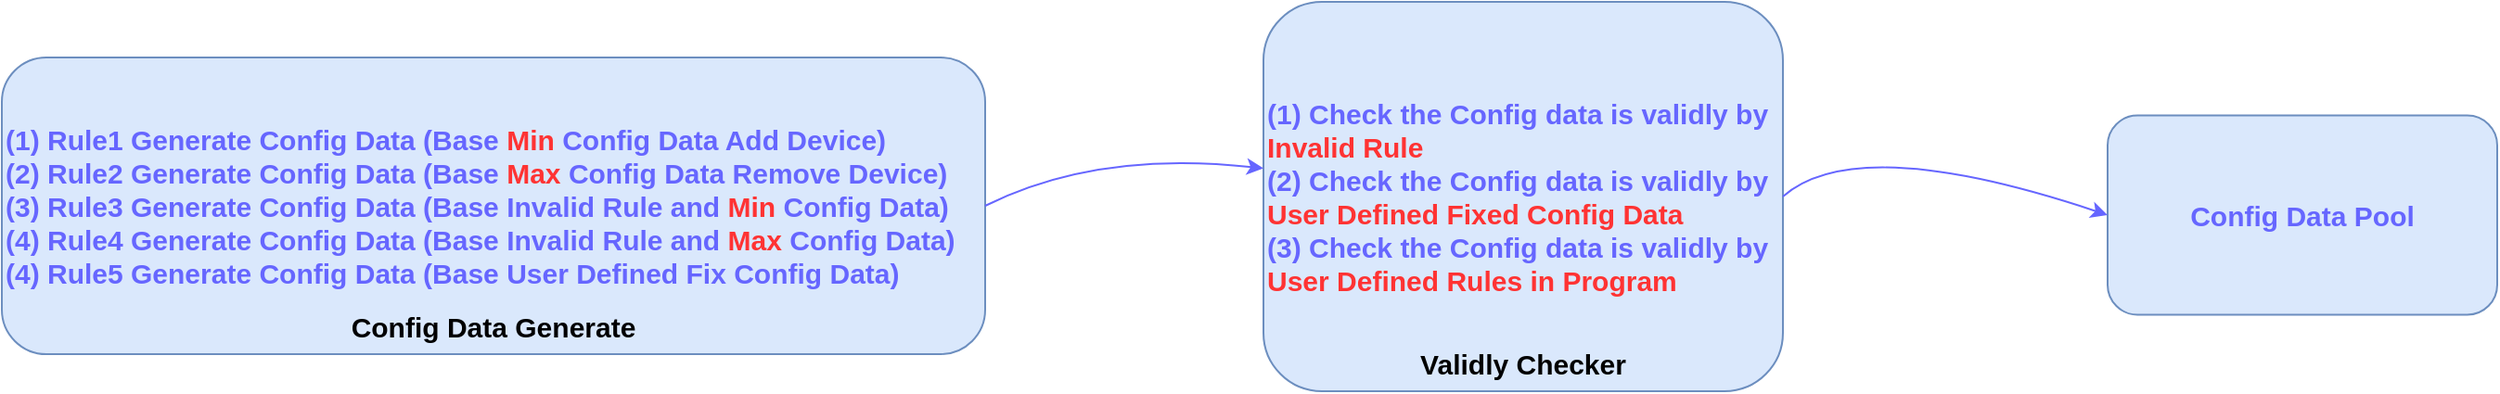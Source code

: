 <mxfile version="16.1.0" type="github">
  <diagram id="6S-zk5QSLsseoAWbNX_f" name="Page-1">
    <mxGraphModel dx="1521" dy="1009" grid="1" gridSize="10" guides="1" tooltips="1" connect="1" arrows="1" fold="1" page="1" pageScale="1" pageWidth="1169" pageHeight="827" math="0" shadow="0">
      <root>
        <mxCell id="0" />
        <mxCell id="1" parent="0" />
        <mxCell id="SfhhsxuONOvbekUjoZ1N-1" value="(1) Rule1 Generate Config Data (Base &lt;font color=&quot;#ff3333&quot;&gt;Min &lt;/font&gt;Config Data Add Device)&lt;br style=&quot;font-size: 15px&quot;&gt;(2) Rule2 Generate Config Data (Base &lt;font color=&quot;#ff3333&quot;&gt;Max &lt;/font&gt;Config Data Remove Device)&lt;br style=&quot;font-size: 15px&quot;&gt;(3) Rule3 Generate Config Data (Base Invalid Rule and &lt;font color=&quot;#ff3333&quot;&gt;Min &lt;/font&gt;Config Data)&lt;br&gt;(4) Rule4 Generate Config Data (Base Invalid Rule and &lt;font color=&quot;#ff3333&quot;&gt;Max &lt;/font&gt;Config Data)&lt;br style=&quot;font-size: 15px&quot;&gt;(4) Rule5 Generate Config Data (Base User Defined Fix Config Data)" style="rounded=1;whiteSpace=wrap;html=1;align=left;fillColor=#dae8fc;strokeColor=#6c8ebf;fontSize=15;fontColor=#6666FF;fontStyle=1;verticalAlign=middle;horizontal=1;" vertex="1" parent="1">
          <mxGeometry x="120" y="260" width="530" height="160" as="geometry" />
        </mxCell>
        <mxCell id="SfhhsxuONOvbekUjoZ1N-2" value="Config Data Generate" style="text;html=1;strokeColor=none;fillColor=none;align=center;verticalAlign=middle;whiteSpace=wrap;rounded=0;fontSize=15;fontColor=#000000;fontStyle=1" vertex="1" parent="1">
          <mxGeometry x="295" y="390" width="180" height="30" as="geometry" />
        </mxCell>
        <mxCell id="SfhhsxuONOvbekUjoZ1N-4" value="(1) Check the Config data is validly by &lt;font color=&quot;#ff3333&quot;&gt;Invalid Rule&lt;/font&gt;&lt;br&gt;(2) Check the Config data is validly by &lt;font color=&quot;#ff3333&quot;&gt;User Defined Fixed Config Data&lt;/font&gt;&lt;br&gt;(3) Check the Config data is validly by &lt;font color=&quot;#ff3333&quot;&gt;User Defined Rules in Program&lt;/font&gt;" style="rounded=1;whiteSpace=wrap;html=1;align=left;fillColor=#dae8fc;strokeColor=#6c8ebf;fontSize=15;fontColor=#6666FF;fontStyle=1;verticalAlign=middle;horizontal=1;" vertex="1" parent="1">
          <mxGeometry x="800" y="230" width="280" height="210" as="geometry" />
        </mxCell>
        <mxCell id="SfhhsxuONOvbekUjoZ1N-5" value="Validly Checker" style="text;html=1;strokeColor=none;fillColor=none;align=center;verticalAlign=middle;whiteSpace=wrap;rounded=0;fontSize=15;fontColor=#000000;fontStyle=1" vertex="1" parent="1">
          <mxGeometry x="850" y="410" width="180" height="30" as="geometry" />
        </mxCell>
        <mxCell id="SfhhsxuONOvbekUjoZ1N-6" value="" style="rounded=1;whiteSpace=wrap;html=1;align=left;fillColor=#dae8fc;strokeColor=#6c8ebf;fontSize=15;fontColor=#6666FF;fontStyle=1;verticalAlign=middle;horizontal=1;" vertex="1" parent="1">
          <mxGeometry x="1255" y="291.25" width="210" height="107.5" as="geometry" />
        </mxCell>
        <mxCell id="SfhhsxuONOvbekUjoZ1N-7" value="Config Data Pool" style="text;html=1;strokeColor=none;fillColor=none;align=center;verticalAlign=middle;whiteSpace=wrap;rounded=0;fontSize=15;fontColor=#6666FF;fontStyle=1" vertex="1" parent="1">
          <mxGeometry x="1270" y="330" width="180" height="30" as="geometry" />
        </mxCell>
        <mxCell id="SfhhsxuONOvbekUjoZ1N-8" value="" style="curved=1;endArrow=classic;html=1;rounded=0;fontSize=15;fontColor=#6666FF;exitX=1;exitY=0.5;exitDx=0;exitDy=0;fontStyle=1;strokeColor=#6666FF;" edge="1" parent="1" source="SfhhsxuONOvbekUjoZ1N-1" target="SfhhsxuONOvbekUjoZ1N-4">
          <mxGeometry width="50" height="50" relative="1" as="geometry">
            <mxPoint x="910" y="320" as="sourcePoint" />
            <mxPoint x="960" y="270" as="targetPoint" />
            <Array as="points">
              <mxPoint x="710" y="310" />
            </Array>
          </mxGeometry>
        </mxCell>
        <mxCell id="SfhhsxuONOvbekUjoZ1N-11" value="" style="curved=1;endArrow=classic;html=1;rounded=0;fontSize=15;fontColor=#000000;entryX=0;entryY=0.5;entryDx=0;entryDy=0;exitX=1;exitY=0.5;exitDx=0;exitDy=0;strokeColor=#6666FF;" edge="1" parent="1" source="SfhhsxuONOvbekUjoZ1N-4" target="SfhhsxuONOvbekUjoZ1N-6">
          <mxGeometry width="50" height="50" relative="1" as="geometry">
            <mxPoint x="910" y="320" as="sourcePoint" />
            <mxPoint x="960" y="270" as="targetPoint" />
            <Array as="points">
              <mxPoint x="1120" y="300" />
            </Array>
          </mxGeometry>
        </mxCell>
      </root>
    </mxGraphModel>
  </diagram>
</mxfile>
